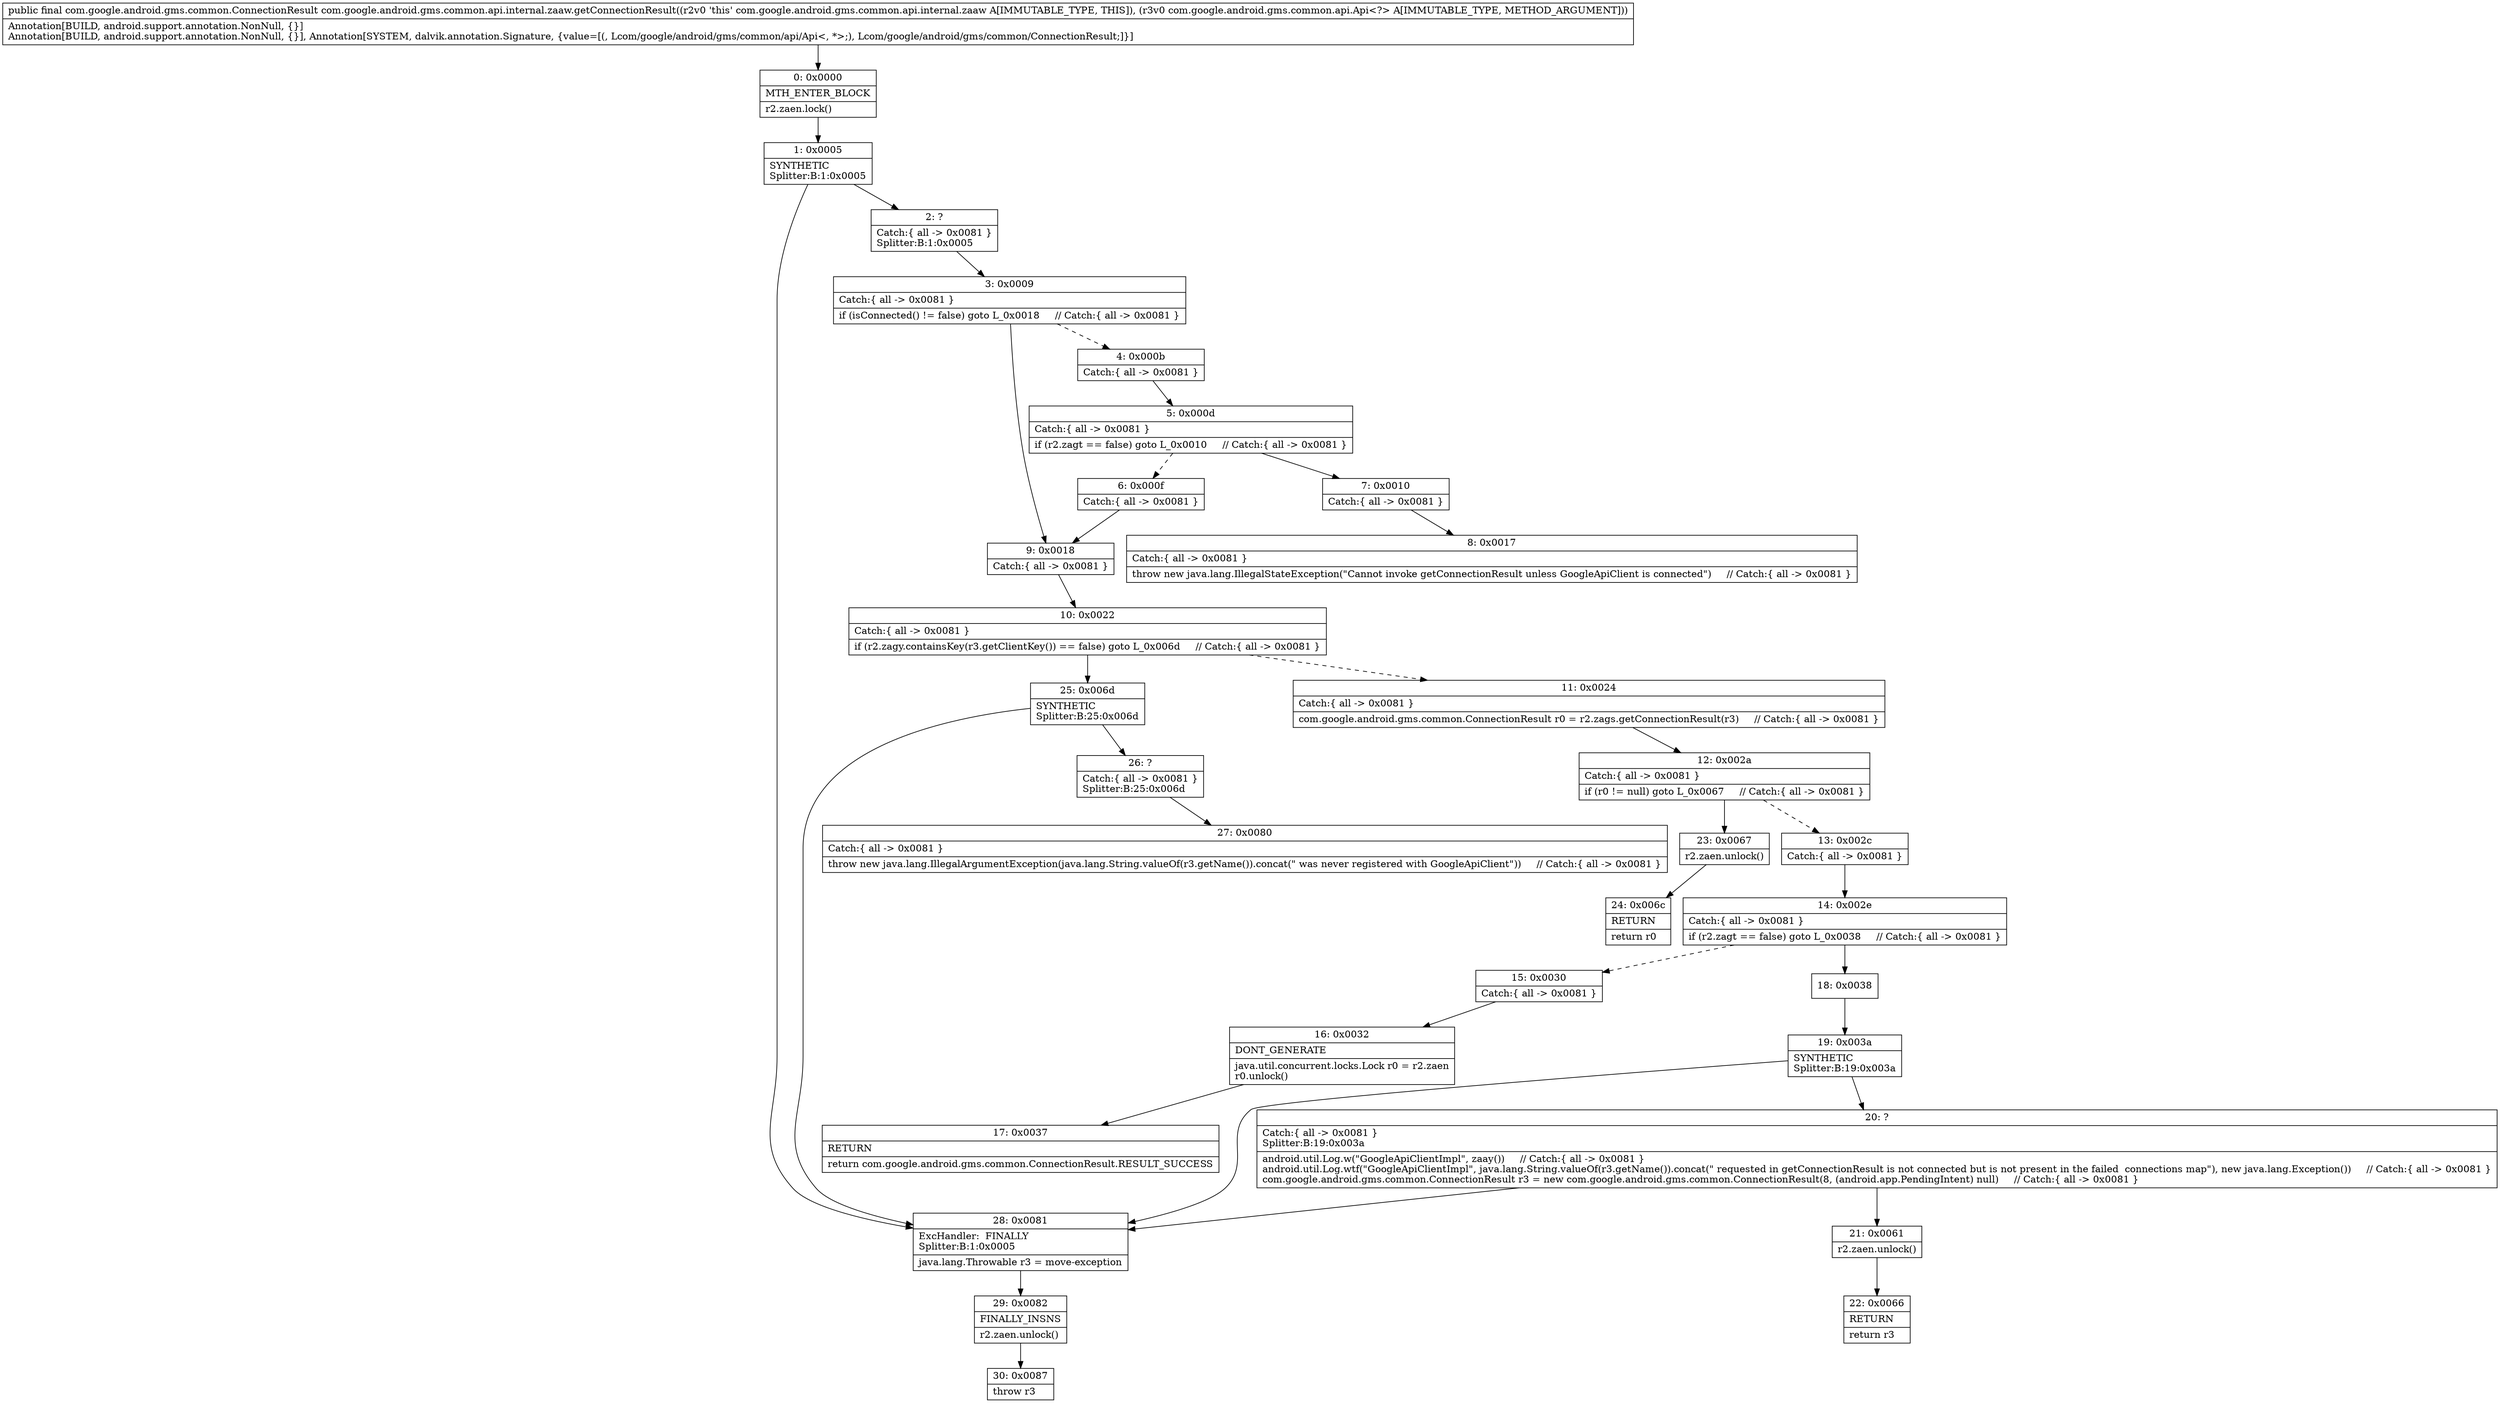 digraph "CFG forcom.google.android.gms.common.api.internal.zaaw.getConnectionResult(Lcom\/google\/android\/gms\/common\/api\/Api;)Lcom\/google\/android\/gms\/common\/ConnectionResult;" {
Node_0 [shape=record,label="{0\:\ 0x0000|MTH_ENTER_BLOCK\l|r2.zaen.lock()\l}"];
Node_1 [shape=record,label="{1\:\ 0x0005|SYNTHETIC\lSplitter:B:1:0x0005\l}"];
Node_2 [shape=record,label="{2\:\ ?|Catch:\{ all \-\> 0x0081 \}\lSplitter:B:1:0x0005\l}"];
Node_3 [shape=record,label="{3\:\ 0x0009|Catch:\{ all \-\> 0x0081 \}\l|if (isConnected() != false) goto L_0x0018     \/\/ Catch:\{ all \-\> 0x0081 \}\l}"];
Node_4 [shape=record,label="{4\:\ 0x000b|Catch:\{ all \-\> 0x0081 \}\l}"];
Node_5 [shape=record,label="{5\:\ 0x000d|Catch:\{ all \-\> 0x0081 \}\l|if (r2.zagt == false) goto L_0x0010     \/\/ Catch:\{ all \-\> 0x0081 \}\l}"];
Node_6 [shape=record,label="{6\:\ 0x000f|Catch:\{ all \-\> 0x0081 \}\l}"];
Node_7 [shape=record,label="{7\:\ 0x0010|Catch:\{ all \-\> 0x0081 \}\l}"];
Node_8 [shape=record,label="{8\:\ 0x0017|Catch:\{ all \-\> 0x0081 \}\l|throw new java.lang.IllegalStateException(\"Cannot invoke getConnectionResult unless GoogleApiClient is connected\")     \/\/ Catch:\{ all \-\> 0x0081 \}\l}"];
Node_9 [shape=record,label="{9\:\ 0x0018|Catch:\{ all \-\> 0x0081 \}\l}"];
Node_10 [shape=record,label="{10\:\ 0x0022|Catch:\{ all \-\> 0x0081 \}\l|if (r2.zagy.containsKey(r3.getClientKey()) == false) goto L_0x006d     \/\/ Catch:\{ all \-\> 0x0081 \}\l}"];
Node_11 [shape=record,label="{11\:\ 0x0024|Catch:\{ all \-\> 0x0081 \}\l|com.google.android.gms.common.ConnectionResult r0 = r2.zags.getConnectionResult(r3)     \/\/ Catch:\{ all \-\> 0x0081 \}\l}"];
Node_12 [shape=record,label="{12\:\ 0x002a|Catch:\{ all \-\> 0x0081 \}\l|if (r0 != null) goto L_0x0067     \/\/ Catch:\{ all \-\> 0x0081 \}\l}"];
Node_13 [shape=record,label="{13\:\ 0x002c|Catch:\{ all \-\> 0x0081 \}\l}"];
Node_14 [shape=record,label="{14\:\ 0x002e|Catch:\{ all \-\> 0x0081 \}\l|if (r2.zagt == false) goto L_0x0038     \/\/ Catch:\{ all \-\> 0x0081 \}\l}"];
Node_15 [shape=record,label="{15\:\ 0x0030|Catch:\{ all \-\> 0x0081 \}\l}"];
Node_16 [shape=record,label="{16\:\ 0x0032|DONT_GENERATE\l|java.util.concurrent.locks.Lock r0 = r2.zaen\lr0.unlock()\l}"];
Node_17 [shape=record,label="{17\:\ 0x0037|RETURN\l|return com.google.android.gms.common.ConnectionResult.RESULT_SUCCESS\l}"];
Node_18 [shape=record,label="{18\:\ 0x0038}"];
Node_19 [shape=record,label="{19\:\ 0x003a|SYNTHETIC\lSplitter:B:19:0x003a\l}"];
Node_20 [shape=record,label="{20\:\ ?|Catch:\{ all \-\> 0x0081 \}\lSplitter:B:19:0x003a\l|android.util.Log.w(\"GoogleApiClientImpl\", zaay())     \/\/ Catch:\{ all \-\> 0x0081 \}\landroid.util.Log.wtf(\"GoogleApiClientImpl\", java.lang.String.valueOf(r3.getName()).concat(\" requested in getConnectionResult is not connected but is not present in the failed  connections map\"), new java.lang.Exception())     \/\/ Catch:\{ all \-\> 0x0081 \}\lcom.google.android.gms.common.ConnectionResult r3 = new com.google.android.gms.common.ConnectionResult(8, (android.app.PendingIntent) null)     \/\/ Catch:\{ all \-\> 0x0081 \}\l}"];
Node_21 [shape=record,label="{21\:\ 0x0061|r2.zaen.unlock()\l}"];
Node_22 [shape=record,label="{22\:\ 0x0066|RETURN\l|return r3\l}"];
Node_23 [shape=record,label="{23\:\ 0x0067|r2.zaen.unlock()\l}"];
Node_24 [shape=record,label="{24\:\ 0x006c|RETURN\l|return r0\l}"];
Node_25 [shape=record,label="{25\:\ 0x006d|SYNTHETIC\lSplitter:B:25:0x006d\l}"];
Node_26 [shape=record,label="{26\:\ ?|Catch:\{ all \-\> 0x0081 \}\lSplitter:B:25:0x006d\l}"];
Node_27 [shape=record,label="{27\:\ 0x0080|Catch:\{ all \-\> 0x0081 \}\l|throw new java.lang.IllegalArgumentException(java.lang.String.valueOf(r3.getName()).concat(\" was never registered with GoogleApiClient\"))     \/\/ Catch:\{ all \-\> 0x0081 \}\l}"];
Node_28 [shape=record,label="{28\:\ 0x0081|ExcHandler:  FINALLY\lSplitter:B:1:0x0005\l|java.lang.Throwable r3 = move\-exception\l}"];
Node_29 [shape=record,label="{29\:\ 0x0082|FINALLY_INSNS\l|r2.zaen.unlock()\l}"];
Node_30 [shape=record,label="{30\:\ 0x0087|throw r3\l}"];
MethodNode[shape=record,label="{public final com.google.android.gms.common.ConnectionResult com.google.android.gms.common.api.internal.zaaw.getConnectionResult((r2v0 'this' com.google.android.gms.common.api.internal.zaaw A[IMMUTABLE_TYPE, THIS]), (r3v0 com.google.android.gms.common.api.Api\<?\> A[IMMUTABLE_TYPE, METHOD_ARGUMENT]))  | Annotation[BUILD, android.support.annotation.NonNull, \{\}]\lAnnotation[BUILD, android.support.annotation.NonNull, \{\}], Annotation[SYSTEM, dalvik.annotation.Signature, \{value=[(, Lcom\/google\/android\/gms\/common\/api\/Api\<, *\>;), Lcom\/google\/android\/gms\/common\/ConnectionResult;]\}]\l}"];
MethodNode -> Node_0;
Node_0 -> Node_1;
Node_1 -> Node_2;
Node_1 -> Node_28;
Node_2 -> Node_3;
Node_3 -> Node_4[style=dashed];
Node_3 -> Node_9;
Node_4 -> Node_5;
Node_5 -> Node_6[style=dashed];
Node_5 -> Node_7;
Node_6 -> Node_9;
Node_7 -> Node_8;
Node_9 -> Node_10;
Node_10 -> Node_11[style=dashed];
Node_10 -> Node_25;
Node_11 -> Node_12;
Node_12 -> Node_13[style=dashed];
Node_12 -> Node_23;
Node_13 -> Node_14;
Node_14 -> Node_15[style=dashed];
Node_14 -> Node_18;
Node_15 -> Node_16;
Node_16 -> Node_17;
Node_18 -> Node_19;
Node_19 -> Node_20;
Node_19 -> Node_28;
Node_20 -> Node_21;
Node_20 -> Node_28;
Node_21 -> Node_22;
Node_23 -> Node_24;
Node_25 -> Node_26;
Node_25 -> Node_28;
Node_26 -> Node_27;
Node_28 -> Node_29;
Node_29 -> Node_30;
}


